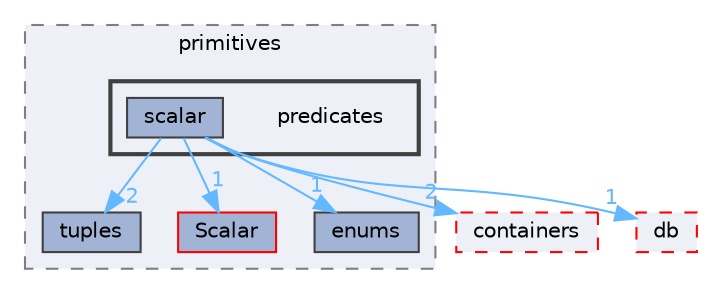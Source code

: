 digraph "src/OpenFOAM/primitives/predicates"
{
 // LATEX_PDF_SIZE
  bgcolor="transparent";
  edge [fontname=Helvetica,fontsize=10,labelfontname=Helvetica,labelfontsize=10];
  node [fontname=Helvetica,fontsize=10,shape=box,height=0.2,width=0.4];
  compound=true
  subgraph clusterdir_3e50f45338116b169052b428016851aa {
    graph [ bgcolor="#edf0f7", pencolor="grey50", label="primitives", fontname=Helvetica,fontsize=10 style="filled,dashed", URL="dir_3e50f45338116b169052b428016851aa.html",tooltip=""]
  dir_bc21ceecb5bf9a0a7b119276ea79895b [label="tuples", fillcolor="#a2b4d6", color="grey25", style="filled", URL="dir_bc21ceecb5bf9a0a7b119276ea79895b.html",tooltip=""];
  dir_b4f4914e791ff496381862f16be45bae [label="Scalar", fillcolor="#a2b4d6", color="red", style="filled", URL="dir_b4f4914e791ff496381862f16be45bae.html",tooltip=""];
  dir_b997e59254caaf3bad833df621f73e31 [label="enums", fillcolor="#a2b4d6", color="grey25", style="filled", URL="dir_b997e59254caaf3bad833df621f73e31.html",tooltip=""];
  subgraph clusterdir_c5310d42e60bc2d86d8ccd69cfb60245 {
    graph [ bgcolor="#edf0f7", pencolor="grey25", label="", fontname=Helvetica,fontsize=10 style="filled,bold", URL="dir_c5310d42e60bc2d86d8ccd69cfb60245.html",tooltip=""]
    dir_c5310d42e60bc2d86d8ccd69cfb60245 [shape=plaintext, label="predicates"];
  dir_8eae953ead7747a2f2ada6b5c9636ee6 [label="scalar", fillcolor="#a2b4d6", color="grey25", style="filled", URL="dir_8eae953ead7747a2f2ada6b5c9636ee6.html",tooltip=""];
  }
  }
  dir_19d0872053bde092be81d7fe3f56cbf7 [label="containers", fillcolor="#edf0f7", color="red", style="filled,dashed", URL="dir_19d0872053bde092be81d7fe3f56cbf7.html",tooltip=""];
  dir_63c634f7a7cfd679ac26c67fb30fc32f [label="db", fillcolor="#edf0f7", color="red", style="filled,dashed", URL="dir_63c634f7a7cfd679ac26c67fb30fc32f.html",tooltip=""];
  dir_8eae953ead7747a2f2ada6b5c9636ee6->dir_19d0872053bde092be81d7fe3f56cbf7 [headlabel="2", labeldistance=1.5 headhref="dir_003414_000669.html" href="dir_003414_000669.html" color="steelblue1" fontcolor="steelblue1"];
  dir_8eae953ead7747a2f2ada6b5c9636ee6->dir_63c634f7a7cfd679ac26c67fb30fc32f [headlabel="1", labeldistance=1.5 headhref="dir_003414_000817.html" href="dir_003414_000817.html" color="steelblue1" fontcolor="steelblue1"];
  dir_8eae953ead7747a2f2ada6b5c9636ee6->dir_b4f4914e791ff496381862f16be45bae [headlabel="1", labeldistance=1.5 headhref="dir_003414_003415.html" href="dir_003414_003415.html" color="steelblue1" fontcolor="steelblue1"];
  dir_8eae953ead7747a2f2ada6b5c9636ee6->dir_b997e59254caaf3bad833df621f73e31 [headlabel="1", labeldistance=1.5 headhref="dir_003414_001168.html" href="dir_003414_001168.html" color="steelblue1" fontcolor="steelblue1"];
  dir_8eae953ead7747a2f2ada6b5c9636ee6->dir_bc21ceecb5bf9a0a7b119276ea79895b [headlabel="2", labeldistance=1.5 headhref="dir_003414_004133.html" href="dir_003414_004133.html" color="steelblue1" fontcolor="steelblue1"];
}
